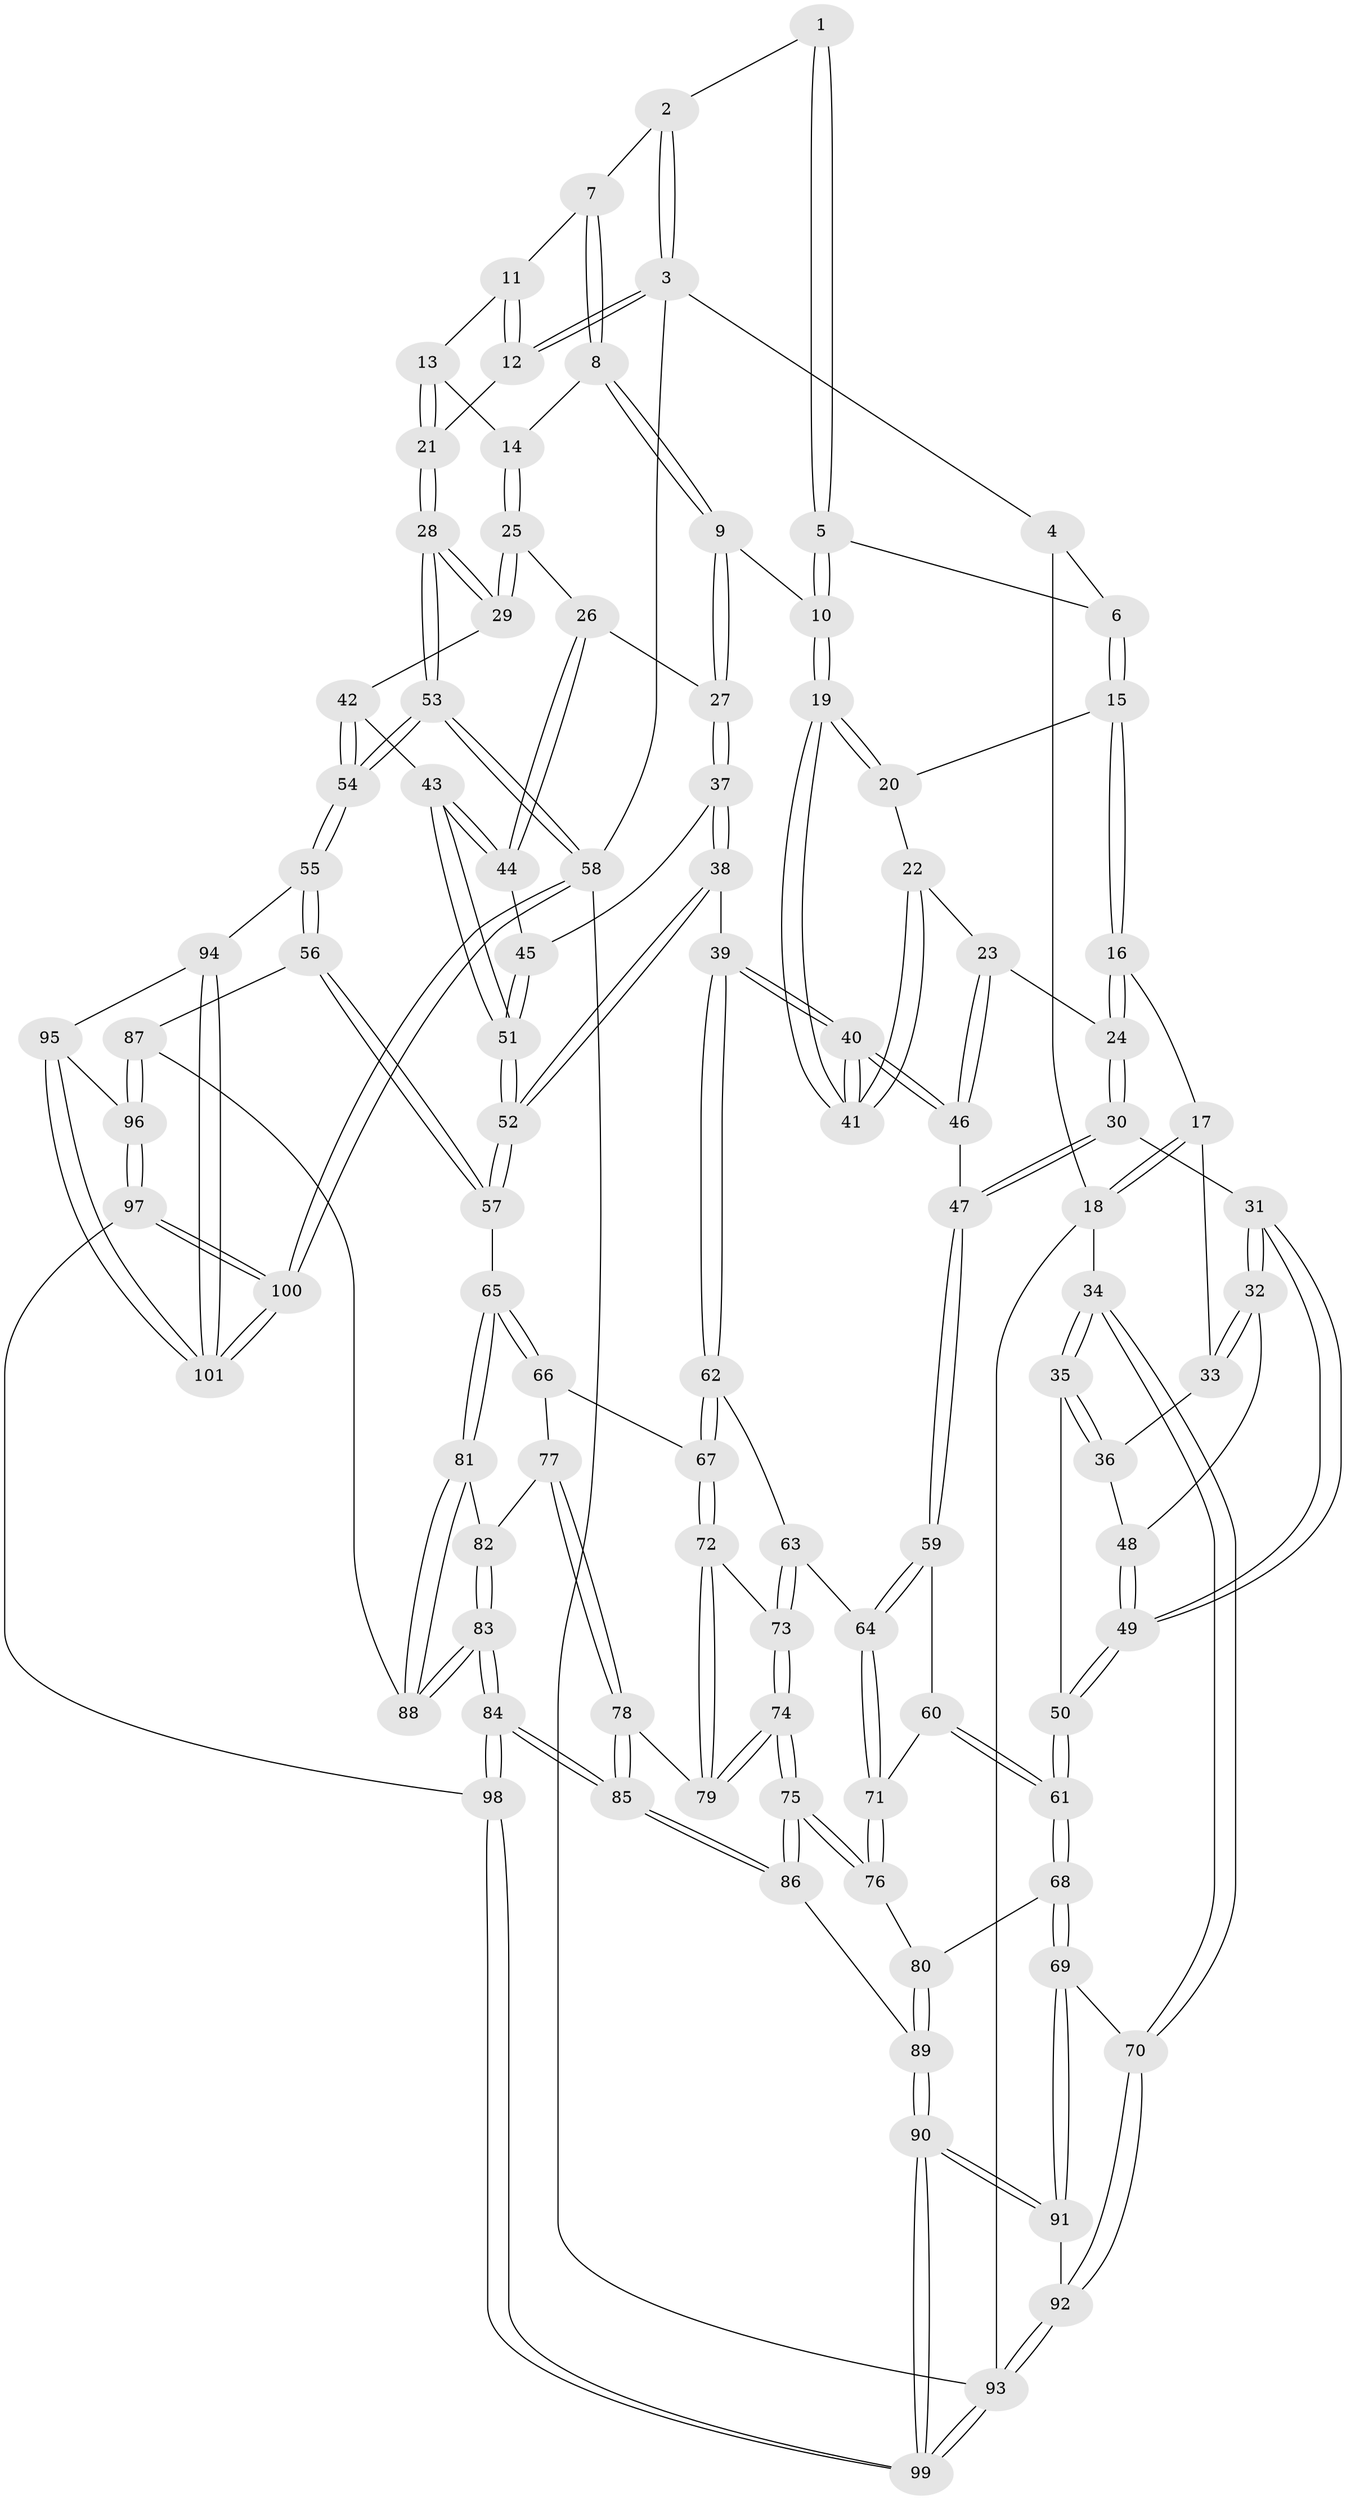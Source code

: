 // coarse degree distribution, {3: 0.0967741935483871, 5: 0.3548387096774194, 4: 0.41935483870967744, 6: 0.11290322580645161, 2: 0.016129032258064516}
// Generated by graph-tools (version 1.1) at 2025/52/02/27/25 19:52:36]
// undirected, 101 vertices, 249 edges
graph export_dot {
graph [start="1"]
  node [color=gray90,style=filled];
  1 [pos="+0.7302510098623111+0"];
  2 [pos="+0.7451537220625261+0"];
  3 [pos="+1+0"];
  4 [pos="+0.21925260067618352+0"];
  5 [pos="+0.5673447179025933+0.14174155490284926"];
  6 [pos="+0.2574003983469531+0.07268370937708853"];
  7 [pos="+0.8480879898058017+0.11091627783022921"];
  8 [pos="+0.7948136438034655+0.20908596702272284"];
  9 [pos="+0.6486321520029488+0.2626571535510155"];
  10 [pos="+0.6004024037659083+0.2430319915126534"];
  11 [pos="+0.8689590795754235+0.11797348750093727"];
  12 [pos="+1+0"];
  13 [pos="+1+0.20696225341500585"];
  14 [pos="+0.8878961048957345+0.3099881419893391"];
  15 [pos="+0.22582682753331323+0.14832523852263282"];
  16 [pos="+0.20131321219139234+0.17304016788381685"];
  17 [pos="+0.13737855851868913+0.21437423837771175"];
  18 [pos="+0+0.1997244748849099"];
  19 [pos="+0.4995895083777433+0.3427869134555726"];
  20 [pos="+0.37616513428015314+0.2910510183430743"];
  21 [pos="+1+0.19839828254934858"];
  22 [pos="+0.32923433145517594+0.38423260385532254"];
  23 [pos="+0.29933184647506494+0.3926004309668684"];
  24 [pos="+0.2867726216074648+0.39526137688191376"];
  25 [pos="+0.8864619620460715+0.3298886930780267"];
  26 [pos="+0.7901277408470305+0.3632028842396732"];
  27 [pos="+0.6793700090579023+0.3171251641840008"];
  28 [pos="+1+0.5170943744402736"];
  29 [pos="+0.9254548285434608+0.40833951372284155"];
  30 [pos="+0.23374916740435428+0.5022025883860621"];
  31 [pos="+0.23262753089559485+0.5023887718407488"];
  32 [pos="+0.19892767311032905+0.4313074020084446"];
  33 [pos="+0.13303233465033856+0.26886105506197955"];
  34 [pos="+0+0.5810375574558714"];
  35 [pos="+0+0.5214401960168284"];
  36 [pos="+0.0765622239404091+0.3912393011014355"];
  37 [pos="+0.684008002485955+0.37967321960093847"];
  38 [pos="+0.6507822044348758+0.4849426122009011"];
  39 [pos="+0.4883600557778294+0.49782828777820526"];
  40 [pos="+0.47754046517989435+0.4855377318036674"];
  41 [pos="+0.477156852250891+0.47283174689531926"];
  42 [pos="+0.8345951180958395+0.4749396610518488"];
  43 [pos="+0.8107613631437555+0.4819713872185068"];
  44 [pos="+0.7965669771701297+0.44954416271486924"];
  45 [pos="+0.6978364426903075+0.39133179497563053"];
  46 [pos="+0.41752416720737423+0.5025131777382845"];
  47 [pos="+0.325970572468237+0.531179255306485"];
  48 [pos="+0.11165745177772173+0.41590013422742855"];
  49 [pos="+0.21650726898102476+0.5135988252608282"];
  50 [pos="+0.20805959116845454+0.5207193033701006"];
  51 [pos="+0.7783864245344033+0.5226447737811636"];
  52 [pos="+0.7488183030798796+0.5697135360412435"];
  53 [pos="+1+0.7040184751067862"];
  54 [pos="+1+0.7144976886532463"];
  55 [pos="+1+0.7195325859872447"];
  56 [pos="+0.8589232415131279+0.7032998881453973"];
  57 [pos="+0.7562051725234533+0.6739609992541321"];
  58 [pos="+1+1"];
  59 [pos="+0.3289865040919664+0.5765312002215083"];
  60 [pos="+0.2753381931184903+0.6598989068185449"];
  61 [pos="+0.1880891951641988+0.6885039553043694"];
  62 [pos="+0.4901020227080319+0.5056639555489534"];
  63 [pos="+0.43171815718203416+0.6545286835815615"];
  64 [pos="+0.3667414778049865+0.6631894504168176"];
  65 [pos="+0.7556730326975885+0.6742543404822859"];
  66 [pos="+0.5768844619771475+0.6324217654134238"];
  67 [pos="+0.5763169574205439+0.6320878912836625"];
  68 [pos="+0.1711277035353299+0.7207519987408711"];
  69 [pos="+0.13463638454169138+0.728872494585752"];
  70 [pos="+0+0.6806514880144343"];
  71 [pos="+0.3518422940946948+0.6852290721196624"];
  72 [pos="+0.492192905484267+0.6976226004044475"];
  73 [pos="+0.45308779174491726+0.6885483957738342"];
  74 [pos="+0.41120337474513674+0.776561781116391"];
  75 [pos="+0.3925799548387611+0.7935950309491123"];
  76 [pos="+0.34698779749313746+0.7258707630137663"];
  77 [pos="+0.5521289824946355+0.7732158286634678"];
  78 [pos="+0.5460706759337197+0.7768028446088939"];
  79 [pos="+0.5178387101055343+0.7570292621035553"];
  80 [pos="+0.20408946866286742+0.7461782022093247"];
  81 [pos="+0.7261212825194493+0.7198046719118653"];
  82 [pos="+0.6051215065293188+0.76669582053356"];
  83 [pos="+0.6309566238658297+0.9409281583120027"];
  84 [pos="+0.5526889405374432+1"];
  85 [pos="+0.5128673241235064+0.9293558568332755"];
  86 [pos="+0.391614947929555+0.8017691343699201"];
  87 [pos="+0.8016713616625657+0.8964153499377153"];
  88 [pos="+0.6965711167651836+0.864824281429358"];
  89 [pos="+0.27709224758815987+0.8673943195688589"];
  90 [pos="+0.24191041115841452+1"];
  91 [pos="+0.1269814386204494+0.9266131855032612"];
  92 [pos="+0+0.8314601677905022"];
  93 [pos="+0+1"];
  94 [pos="+1+0.7748813739552242"];
  95 [pos="+0.8729727423253085+0.9272230579343224"];
  96 [pos="+0.8225781202809498+0.9245950669496469"];
  97 [pos="+0.6071139813572446+1"];
  98 [pos="+0.538345445340633+1"];
  99 [pos="+0.29707181348626727+1"];
  100 [pos="+0.98441994851492+1"];
  101 [pos="+0.9136439917223358+1"];
  1 -- 2;
  1 -- 5;
  1 -- 5;
  2 -- 3;
  2 -- 3;
  2 -- 7;
  3 -- 4;
  3 -- 12;
  3 -- 12;
  3 -- 58;
  4 -- 6;
  4 -- 18;
  5 -- 6;
  5 -- 10;
  5 -- 10;
  6 -- 15;
  6 -- 15;
  7 -- 8;
  7 -- 8;
  7 -- 11;
  8 -- 9;
  8 -- 9;
  8 -- 14;
  9 -- 10;
  9 -- 27;
  9 -- 27;
  10 -- 19;
  10 -- 19;
  11 -- 12;
  11 -- 12;
  11 -- 13;
  12 -- 21;
  13 -- 14;
  13 -- 21;
  13 -- 21;
  14 -- 25;
  14 -- 25;
  15 -- 16;
  15 -- 16;
  15 -- 20;
  16 -- 17;
  16 -- 24;
  16 -- 24;
  17 -- 18;
  17 -- 18;
  17 -- 33;
  18 -- 34;
  18 -- 93;
  19 -- 20;
  19 -- 20;
  19 -- 41;
  19 -- 41;
  20 -- 22;
  21 -- 28;
  21 -- 28;
  22 -- 23;
  22 -- 41;
  22 -- 41;
  23 -- 24;
  23 -- 46;
  23 -- 46;
  24 -- 30;
  24 -- 30;
  25 -- 26;
  25 -- 29;
  25 -- 29;
  26 -- 27;
  26 -- 44;
  26 -- 44;
  27 -- 37;
  27 -- 37;
  28 -- 29;
  28 -- 29;
  28 -- 53;
  28 -- 53;
  29 -- 42;
  30 -- 31;
  30 -- 47;
  30 -- 47;
  31 -- 32;
  31 -- 32;
  31 -- 49;
  31 -- 49;
  32 -- 33;
  32 -- 33;
  32 -- 48;
  33 -- 36;
  34 -- 35;
  34 -- 35;
  34 -- 70;
  34 -- 70;
  35 -- 36;
  35 -- 36;
  35 -- 50;
  36 -- 48;
  37 -- 38;
  37 -- 38;
  37 -- 45;
  38 -- 39;
  38 -- 52;
  38 -- 52;
  39 -- 40;
  39 -- 40;
  39 -- 62;
  39 -- 62;
  40 -- 41;
  40 -- 41;
  40 -- 46;
  40 -- 46;
  42 -- 43;
  42 -- 54;
  42 -- 54;
  43 -- 44;
  43 -- 44;
  43 -- 51;
  43 -- 51;
  44 -- 45;
  45 -- 51;
  45 -- 51;
  46 -- 47;
  47 -- 59;
  47 -- 59;
  48 -- 49;
  48 -- 49;
  49 -- 50;
  49 -- 50;
  50 -- 61;
  50 -- 61;
  51 -- 52;
  51 -- 52;
  52 -- 57;
  52 -- 57;
  53 -- 54;
  53 -- 54;
  53 -- 58;
  53 -- 58;
  54 -- 55;
  54 -- 55;
  55 -- 56;
  55 -- 56;
  55 -- 94;
  56 -- 57;
  56 -- 57;
  56 -- 87;
  57 -- 65;
  58 -- 100;
  58 -- 100;
  58 -- 93;
  59 -- 60;
  59 -- 64;
  59 -- 64;
  60 -- 61;
  60 -- 61;
  60 -- 71;
  61 -- 68;
  61 -- 68;
  62 -- 63;
  62 -- 67;
  62 -- 67;
  63 -- 64;
  63 -- 73;
  63 -- 73;
  64 -- 71;
  64 -- 71;
  65 -- 66;
  65 -- 66;
  65 -- 81;
  65 -- 81;
  66 -- 67;
  66 -- 77;
  67 -- 72;
  67 -- 72;
  68 -- 69;
  68 -- 69;
  68 -- 80;
  69 -- 70;
  69 -- 91;
  69 -- 91;
  70 -- 92;
  70 -- 92;
  71 -- 76;
  71 -- 76;
  72 -- 73;
  72 -- 79;
  72 -- 79;
  73 -- 74;
  73 -- 74;
  74 -- 75;
  74 -- 75;
  74 -- 79;
  74 -- 79;
  75 -- 76;
  75 -- 76;
  75 -- 86;
  75 -- 86;
  76 -- 80;
  77 -- 78;
  77 -- 78;
  77 -- 82;
  78 -- 79;
  78 -- 85;
  78 -- 85;
  80 -- 89;
  80 -- 89;
  81 -- 82;
  81 -- 88;
  81 -- 88;
  82 -- 83;
  82 -- 83;
  83 -- 84;
  83 -- 84;
  83 -- 88;
  83 -- 88;
  84 -- 85;
  84 -- 85;
  84 -- 98;
  84 -- 98;
  85 -- 86;
  85 -- 86;
  86 -- 89;
  87 -- 88;
  87 -- 96;
  87 -- 96;
  89 -- 90;
  89 -- 90;
  90 -- 91;
  90 -- 91;
  90 -- 99;
  90 -- 99;
  91 -- 92;
  92 -- 93;
  92 -- 93;
  93 -- 99;
  93 -- 99;
  94 -- 95;
  94 -- 101;
  94 -- 101;
  95 -- 96;
  95 -- 101;
  95 -- 101;
  96 -- 97;
  96 -- 97;
  97 -- 98;
  97 -- 100;
  97 -- 100;
  98 -- 99;
  98 -- 99;
  100 -- 101;
  100 -- 101;
}
